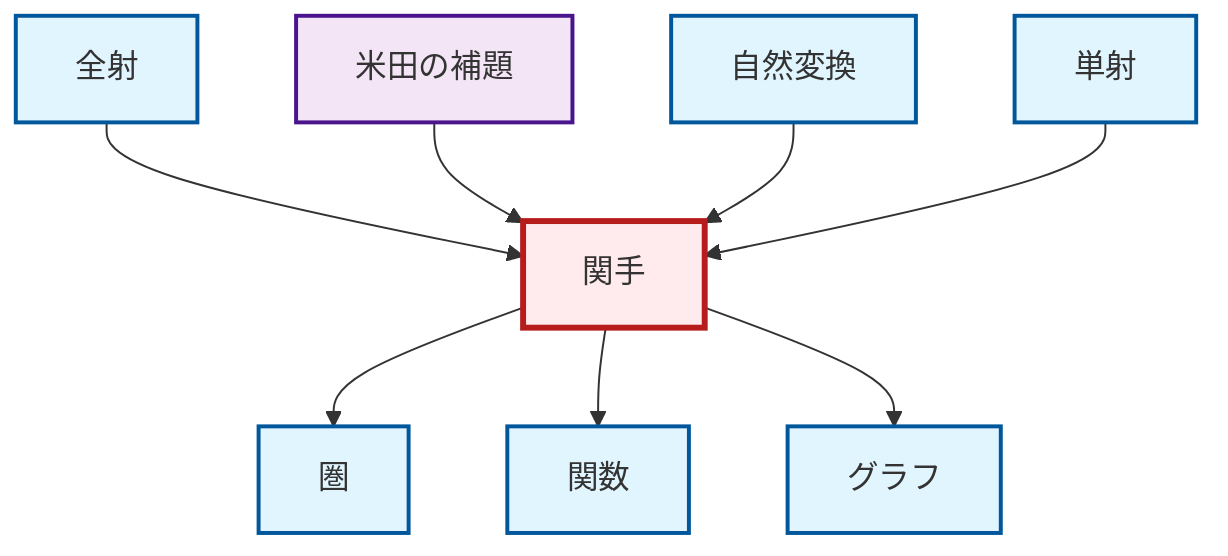 graph TD
    classDef definition fill:#e1f5fe,stroke:#01579b,stroke-width:2px
    classDef theorem fill:#f3e5f5,stroke:#4a148c,stroke-width:2px
    classDef axiom fill:#fff3e0,stroke:#e65100,stroke-width:2px
    classDef example fill:#e8f5e9,stroke:#1b5e20,stroke-width:2px
    classDef current fill:#ffebee,stroke:#b71c1c,stroke-width:3px
    def-monomorphism["単射"]:::definition
    def-category["圏"]:::definition
    thm-yoneda["米田の補題"]:::theorem
    def-graph["グラフ"]:::definition
    def-functor["関手"]:::definition
    def-natural-transformation["自然変換"]:::definition
    def-function["関数"]:::definition
    def-epimorphism["全射"]:::definition
    def-epimorphism --> def-functor
    thm-yoneda --> def-functor
    def-natural-transformation --> def-functor
    def-monomorphism --> def-functor
    def-functor --> def-category
    def-functor --> def-function
    def-functor --> def-graph
    class def-functor current